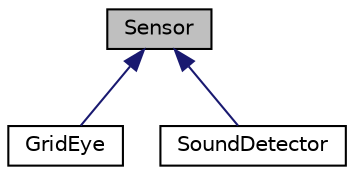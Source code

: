 digraph "Sensor"
{
 // INTERACTIVE_SVG=YES
 // LATEX_PDF_SIZE
  edge [fontname="Helvetica",fontsize="10",labelfontname="Helvetica",labelfontsize="10"];
  node [fontname="Helvetica",fontsize="10",shape=record];
  Node0 [label="Sensor",height=0.2,width=0.4,color="black", fillcolor="grey75", style="filled", fontcolor="black",tooltip="Processing sensor class to create virtual sensors. Abstract so the specific sensors can expand on bas..."];
  Node0 -> Node1 [dir="back",color="midnightblue",fontsize="10",style="solid",fontname="Helvetica"];
  Node1 [label="GridEye",height=0.2,width=0.4,color="black", fillcolor="white", style="filled",URL="$class_grid_eye.html",tooltip=" "];
  Node0 -> Node2 [dir="back",color="midnightblue",fontsize="10",style="solid",fontname="Helvetica"];
  Node2 [label="SoundDetector",height=0.2,width=0.4,color="black", fillcolor="white", style="filled",URL="$class_sound_detector.html",tooltip="Processing sensor class to create virtual Sound Detector extending Sensor."];
}
